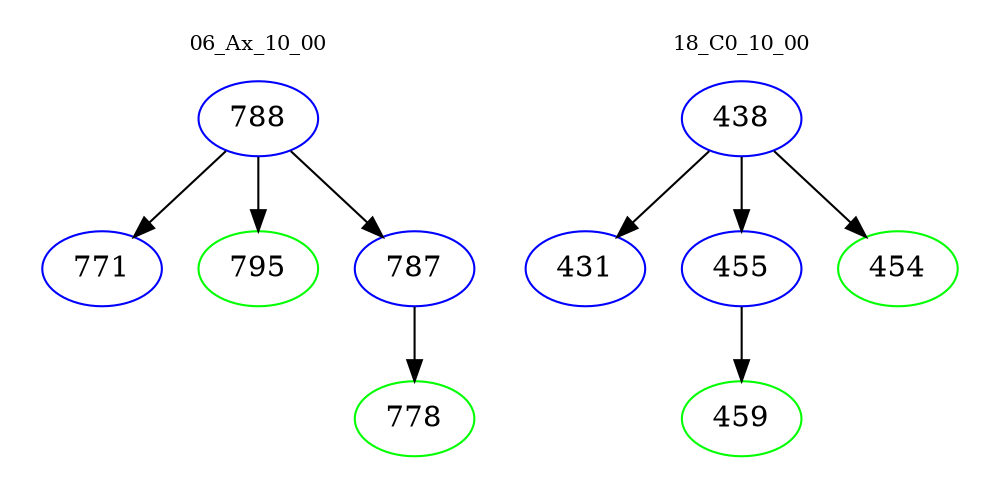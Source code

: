digraph{
subgraph cluster_0 {
color = white
label = "06_Ax_10_00";
fontsize=10;
T0_788 [label="788", color="blue"]
T0_788 -> T0_771 [color="black"]
T0_771 [label="771", color="blue"]
T0_788 -> T0_795 [color="black"]
T0_795 [label="795", color="green"]
T0_788 -> T0_787 [color="black"]
T0_787 [label="787", color="blue"]
T0_787 -> T0_778 [color="black"]
T0_778 [label="778", color="green"]
}
subgraph cluster_1 {
color = white
label = "18_C0_10_00";
fontsize=10;
T1_438 [label="438", color="blue"]
T1_438 -> T1_431 [color="black"]
T1_431 [label="431", color="blue"]
T1_438 -> T1_455 [color="black"]
T1_455 [label="455", color="blue"]
T1_455 -> T1_459 [color="black"]
T1_459 [label="459", color="green"]
T1_438 -> T1_454 [color="black"]
T1_454 [label="454", color="green"]
}
}
